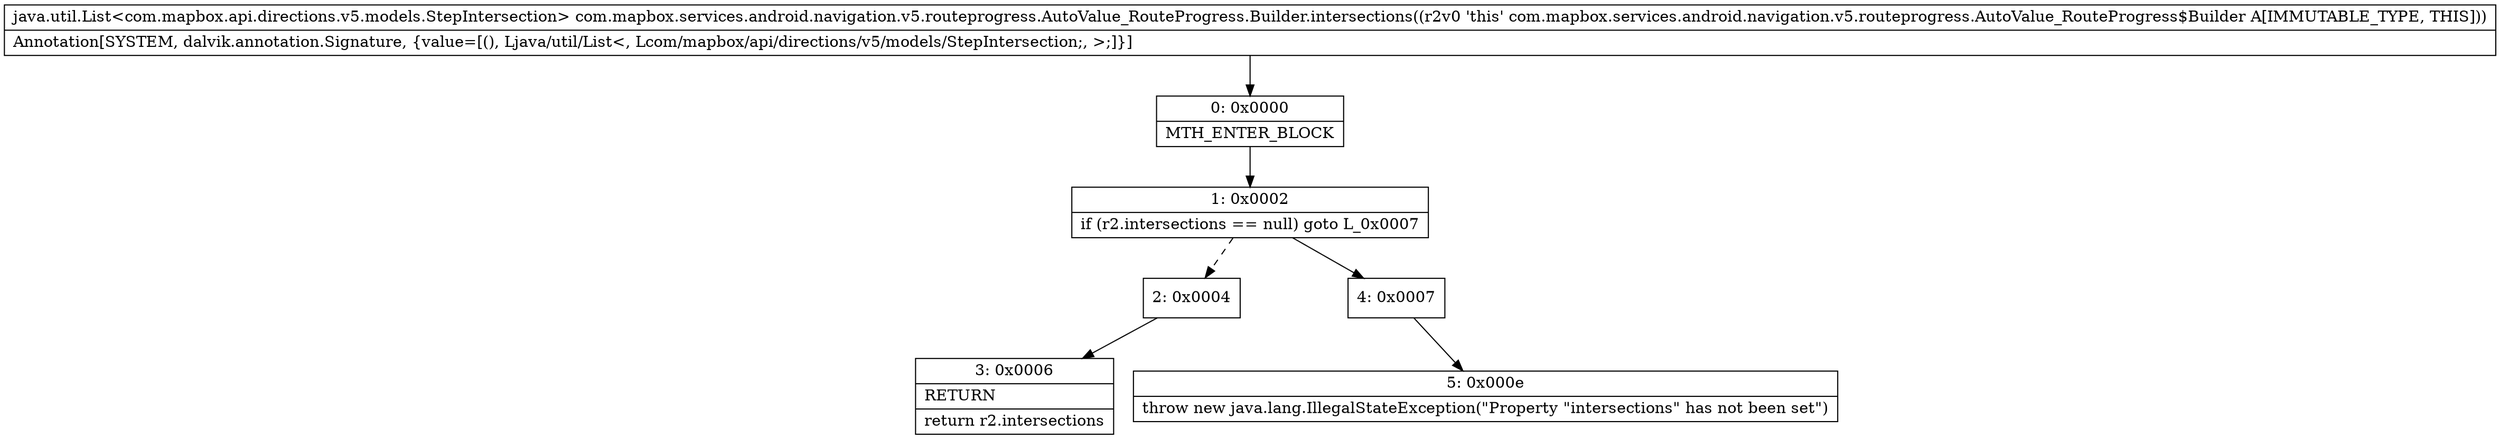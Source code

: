 digraph "CFG forcom.mapbox.services.android.navigation.v5.routeprogress.AutoValue_RouteProgress.Builder.intersections()Ljava\/util\/List;" {
Node_0 [shape=record,label="{0\:\ 0x0000|MTH_ENTER_BLOCK\l}"];
Node_1 [shape=record,label="{1\:\ 0x0002|if (r2.intersections == null) goto L_0x0007\l}"];
Node_2 [shape=record,label="{2\:\ 0x0004}"];
Node_3 [shape=record,label="{3\:\ 0x0006|RETURN\l|return r2.intersections\l}"];
Node_4 [shape=record,label="{4\:\ 0x0007}"];
Node_5 [shape=record,label="{5\:\ 0x000e|throw new java.lang.IllegalStateException(\"Property \"intersections\" has not been set\")\l}"];
MethodNode[shape=record,label="{java.util.List\<com.mapbox.api.directions.v5.models.StepIntersection\> com.mapbox.services.android.navigation.v5.routeprogress.AutoValue_RouteProgress.Builder.intersections((r2v0 'this' com.mapbox.services.android.navigation.v5.routeprogress.AutoValue_RouteProgress$Builder A[IMMUTABLE_TYPE, THIS]))  | Annotation[SYSTEM, dalvik.annotation.Signature, \{value=[(), Ljava\/util\/List\<, Lcom\/mapbox\/api\/directions\/v5\/models\/StepIntersection;, \>;]\}]\l}"];
MethodNode -> Node_0;
Node_0 -> Node_1;
Node_1 -> Node_2[style=dashed];
Node_1 -> Node_4;
Node_2 -> Node_3;
Node_4 -> Node_5;
}

